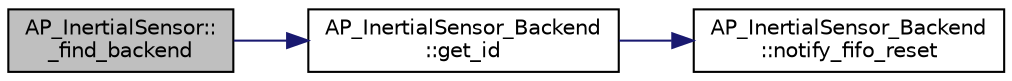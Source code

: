 digraph "AP_InertialSensor::_find_backend"
{
 // INTERACTIVE_SVG=YES
  edge [fontname="Helvetica",fontsize="10",labelfontname="Helvetica",labelfontsize="10"];
  node [fontname="Helvetica",fontsize="10",shape=record];
  rankdir="LR";
  Node1 [label="AP_InertialSensor::\l_find_backend",height=0.2,width=0.4,color="black", fillcolor="grey75", style="filled", fontcolor="black"];
  Node1 -> Node2 [color="midnightblue",fontsize="10",style="solid",fontname="Helvetica"];
  Node2 [label="AP_InertialSensor_Backend\l::get_id",height=0.2,width=0.4,color="black", fillcolor="white", style="filled",URL="$classAP__InertialSensor__Backend.html#a1dd2f00f7de722d128c9afaf0ae62644"];
  Node2 -> Node3 [color="midnightblue",fontsize="10",style="solid",fontname="Helvetica"];
  Node3 [label="AP_InertialSensor_Backend\l::notify_fifo_reset",height=0.2,width=0.4,color="black", fillcolor="white", style="filled",URL="$classAP__InertialSensor__Backend.html#af7cb789f031899b43d9e5a6247ec3acc"];
}
